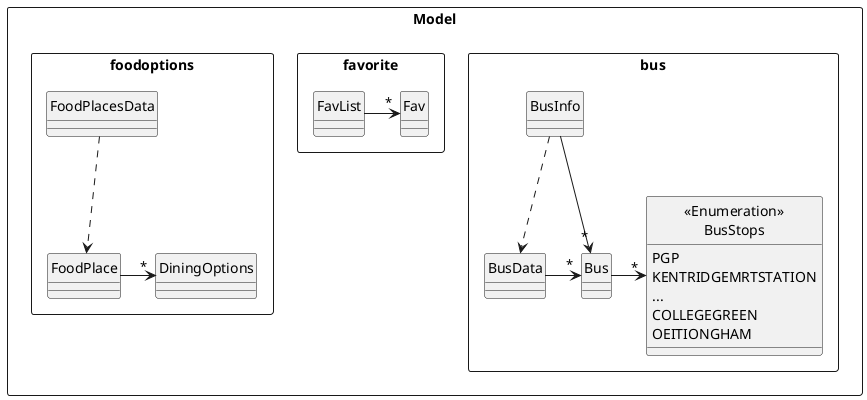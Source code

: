 @startuml
hide circle
skinparam classAttributeIconSize 0

Rectangle Model {
Rectangle bus {
enum "<<Enumeration>>\nBusStops" {
PGP
KENTRIDGEMRTSTATION
...
COLLEGEGREEN
OEITIONGHAM
}
Bus ->"*" "<<Enumeration>>\nBusStops"
BusData ->"*" Bus
BusInfo ->"*" Bus
BusInfo ..> BusData
}
Rectangle favorite {
FavList->"*"Fav
}
Rectangle foodoptions {
FoodPlace ->"*" DiningOptions
FoodPlacesData ..>FoodPlace
}
}

@enduml